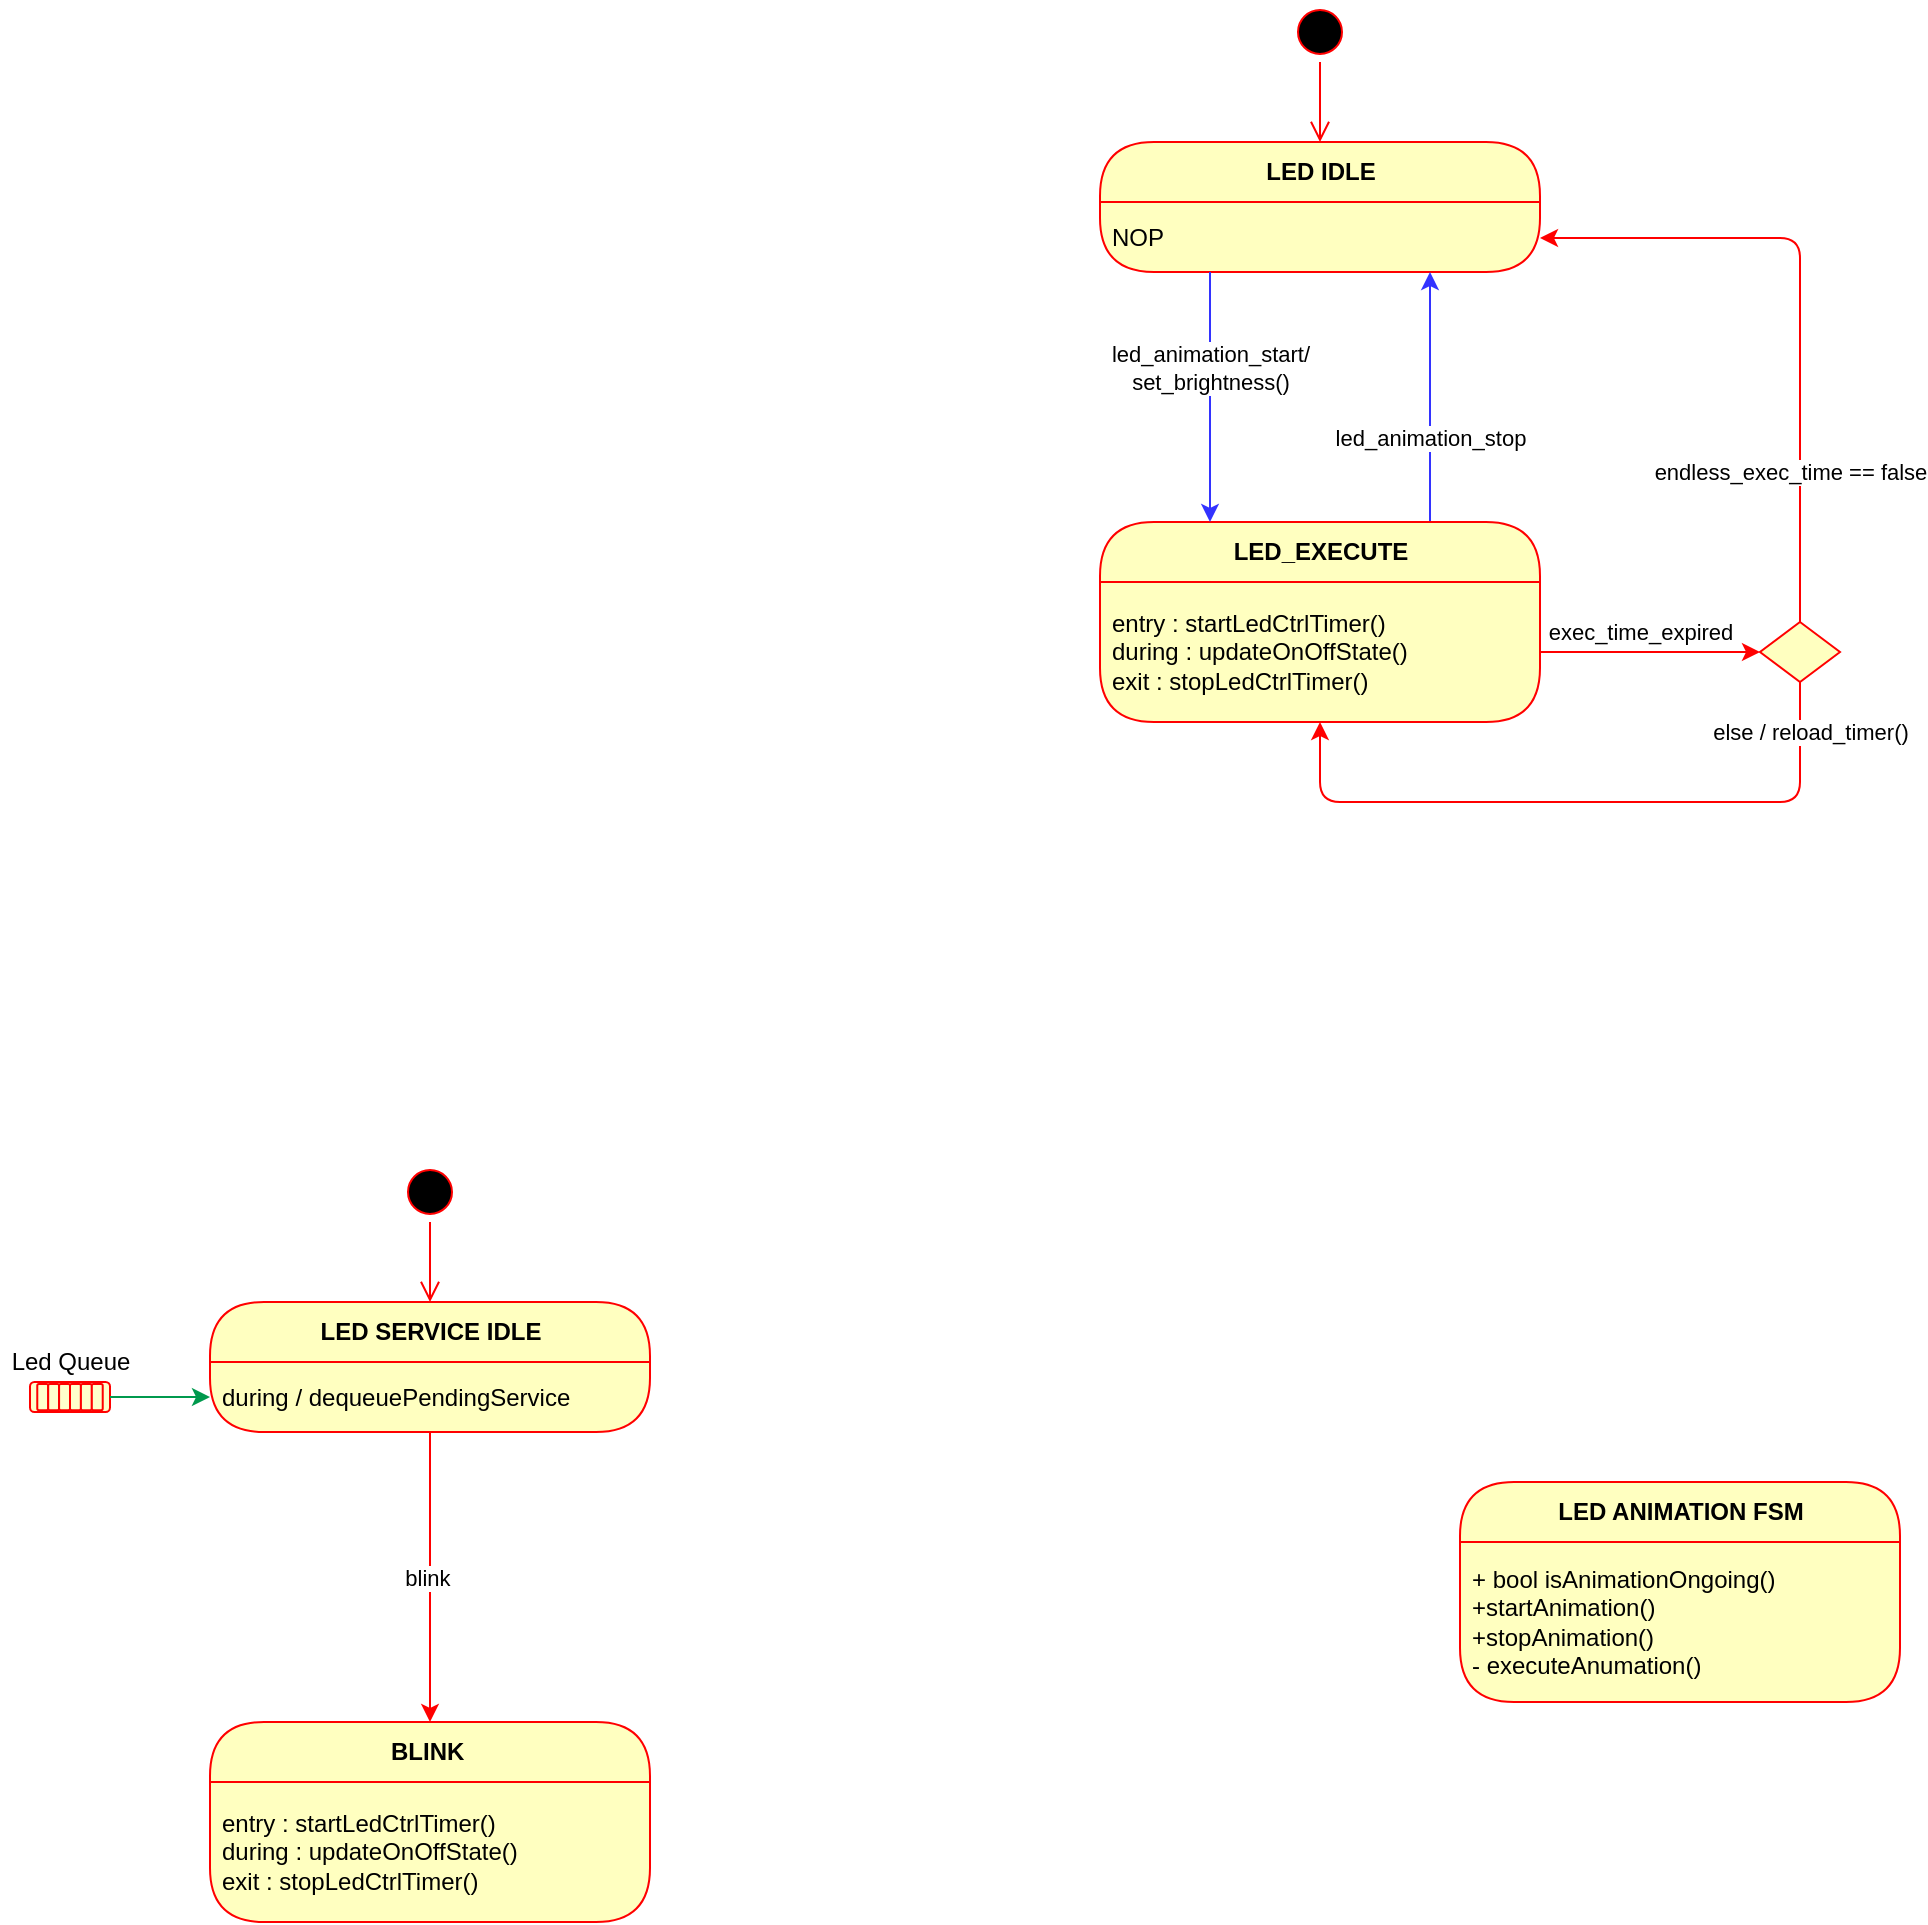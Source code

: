 <mxfile version="14.9.6" type="device"><diagram id="KKfaLZbzZCdhpIIxWDnq" name="Page-1"><mxGraphModel dx="-1801" dy="-1644" grid="1" gridSize="10" guides="1" tooltips="1" connect="1" arrows="1" fold="1" page="1" pageScale="1" pageWidth="850" pageHeight="1100" math="0" shadow="0"><root><mxCell id="0"/><mxCell id="1" parent="0"/><mxCell id="LDx-DgGgjGpuRK0wtQRX-1" value="LED IDLE" style="swimlane;html=1;fontStyle=1;align=center;verticalAlign=middle;childLayout=stackLayout;horizontal=1;startSize=30;horizontalStack=0;resizeParent=0;resizeLast=1;container=0;fontColor=#000000;collapsible=0;rounded=1;arcSize=30;strokeColor=#ff0000;fillColor=#ffffc0;swimlaneFillColor=#ffffc0;dropTarget=0;" vertex="1" parent="1"><mxGeometry x="3770" y="2370" width="220" height="65" as="geometry"/></mxCell><mxCell id="LDx-DgGgjGpuRK0wtQRX-2" value="NOP" style="text;html=1;strokeColor=none;fillColor=none;align=left;verticalAlign=middle;spacingLeft=4;spacingRight=4;whiteSpace=wrap;overflow=hidden;rotatable=0;fontColor=#000000;" vertex="1" parent="LDx-DgGgjGpuRK0wtQRX-1"><mxGeometry y="30" width="220" height="35" as="geometry"/></mxCell><mxCell id="LDx-DgGgjGpuRK0wtQRX-3" value="" style="ellipse;html=1;shape=startState;fillColor=#000000;strokeColor=#ff0000;" vertex="1" parent="1"><mxGeometry x="3865" y="2300" width="30" height="30" as="geometry"/></mxCell><mxCell id="LDx-DgGgjGpuRK0wtQRX-4" value="" style="edgeStyle=orthogonalEdgeStyle;html=1;verticalAlign=bottom;endArrow=open;endSize=8;strokeColor=#ff0000;entryX=0.5;entryY=0;entryDx=0;entryDy=0;" edge="1" parent="1" source="LDx-DgGgjGpuRK0wtQRX-3" target="LDx-DgGgjGpuRK0wtQRX-1"><mxGeometry x="3595" y="2280" as="geometry"><mxPoint x="3885" y="2330" as="targetPoint"/></mxGeometry></mxCell><mxCell id="LDx-DgGgjGpuRK0wtQRX-5" value="led_animation_stop" style="edgeStyle=orthogonalEdgeStyle;curved=1;orthogonalLoop=1;jettySize=auto;html=1;exitX=0.75;exitY=0;exitDx=0;exitDy=0;entryX=0.75;entryY=1;entryDx=0;entryDy=0;strokeColor=#3333FF;" edge="1" parent="1" source="LDx-DgGgjGpuRK0wtQRX-6" target="LDx-DgGgjGpuRK0wtQRX-2"><mxGeometry x="1995" y="430" as="geometry"><mxPoint y="20" as="offset"/></mxGeometry></mxCell><mxCell id="LDx-DgGgjGpuRK0wtQRX-6" value="LED_EXECUTE" style="swimlane;html=1;fontStyle=1;align=center;verticalAlign=middle;childLayout=stackLayout;horizontal=1;startSize=30;horizontalStack=0;resizeParent=0;resizeLast=1;container=0;fontColor=#000000;collapsible=0;rounded=1;arcSize=30;strokeColor=#ff0000;fillColor=#ffffc0;swimlaneFillColor=#ffffc0;dropTarget=0;" vertex="1" parent="1"><mxGeometry x="3770" y="2560" width="220" height="100" as="geometry"/></mxCell><mxCell id="LDx-DgGgjGpuRK0wtQRX-7" value="entry : startLedCtrlTimer()&lt;br&gt;during :&amp;nbsp;updateOnOffState()&lt;br&gt;exit : stopLedCtrlTimer()" style="text;html=1;strokeColor=none;fillColor=none;align=left;verticalAlign=middle;spacingLeft=4;spacingRight=4;whiteSpace=wrap;overflow=hidden;rotatable=0;fontColor=#000000;" vertex="1" parent="LDx-DgGgjGpuRK0wtQRX-6"><mxGeometry y="30" width="220" height="70" as="geometry"/></mxCell><mxCell id="LDx-DgGgjGpuRK0wtQRX-8" value="led_animation_start/&lt;br&gt;set_brightness()" style="edgeStyle=orthogonalEdgeStyle;rounded=1;orthogonalLoop=1;jettySize=auto;html=1;entryX=0.25;entryY=0;entryDx=0;entryDy=0;exitX=0.25;exitY=1;exitDx=0;exitDy=0;strokeColor=#3333FF;" edge="1" parent="1" source="LDx-DgGgjGpuRK0wtQRX-2" target="LDx-DgGgjGpuRK0wtQRX-6"><mxGeometry as="geometry"><mxPoint x="3825" y="2470" as="sourcePoint"/><Array as="points"/><mxPoint y="-15" as="offset"/></mxGeometry></mxCell><mxCell id="LDx-DgGgjGpuRK0wtQRX-9" value="else / reload_timer()" style="edgeStyle=orthogonalEdgeStyle;rounded=1;orthogonalLoop=1;jettySize=auto;html=1;entryX=0.5;entryY=1;entryDx=0;entryDy=0;strokeColor=#FF0000;exitX=0.5;exitY=1;exitDx=0;exitDy=0;" edge="1" parent="1" source="LDx-DgGgjGpuRK0wtQRX-11" target="LDx-DgGgjGpuRK0wtQRX-7"><mxGeometry as="geometry"><Array as="points"><mxPoint x="4120" y="2700"/><mxPoint x="3880" y="2700"/></Array><mxPoint x="125" y="15" as="offset"/></mxGeometry></mxCell><mxCell id="LDx-DgGgjGpuRK0wtQRX-10" value="endless_exec_time == false" style="edgeStyle=orthogonalEdgeStyle;rounded=1;orthogonalLoop=1;jettySize=auto;html=1;entryX=1;entryY=0.5;entryDx=0;entryDy=0;strokeColor=#FF0000;" edge="1" parent="1" source="LDx-DgGgjGpuRK0wtQRX-11" target="LDx-DgGgjGpuRK0wtQRX-2"><mxGeometry as="geometry"><Array as="points"><mxPoint x="4120" y="2418"/><mxPoint x="3990" y="2418"/></Array><mxPoint x="60" y="21" as="offset"/></mxGeometry></mxCell><mxCell id="LDx-DgGgjGpuRK0wtQRX-11" value="" style="rhombus;whiteSpace=wrap;html=1;fillColor=#ffffc0;strokeColor=#ff0000;" vertex="1" parent="1"><mxGeometry x="4100" y="2610" width="40" height="30" as="geometry"/></mxCell><mxCell id="LDx-DgGgjGpuRK0wtQRX-12" value="exec_time_expired" style="edgeStyle=orthogonalEdgeStyle;rounded=1;orthogonalLoop=1;jettySize=auto;html=1;strokeColor=#FF0000;" edge="1" parent="1" source="LDx-DgGgjGpuRK0wtQRX-7" target="LDx-DgGgjGpuRK0wtQRX-11"><mxGeometry as="geometry"><mxPoint x="-5" y="-10" as="offset"/></mxGeometry></mxCell><mxCell id="LDx-DgGgjGpuRK0wtQRX-13" value="LED ANIMATION FSM" style="swimlane;html=1;fontStyle=1;align=center;verticalAlign=middle;childLayout=stackLayout;horizontal=1;startSize=30;horizontalStack=0;resizeParent=0;resizeLast=1;container=0;fontColor=#000000;collapsible=0;rounded=1;arcSize=30;strokeColor=#ff0000;fillColor=#ffffc0;swimlaneFillColor=#ffffc0;dropTarget=0;" vertex="1" parent="1"><mxGeometry x="3950" y="3040" width="220" height="110" as="geometry"/></mxCell><mxCell id="LDx-DgGgjGpuRK0wtQRX-14" value="+ bool isAnimationOngoing()&lt;br&gt;+startAnimation()&lt;br&gt;+stopAnimation()&lt;br&gt;- executeAnumation()" style="text;html=1;strokeColor=none;fillColor=none;align=left;verticalAlign=middle;spacingLeft=4;spacingRight=4;whiteSpace=wrap;overflow=hidden;rotatable=0;fontColor=#000000;" vertex="1" parent="LDx-DgGgjGpuRK0wtQRX-13"><mxGeometry y="30" width="220" height="80" as="geometry"/></mxCell><mxCell id="LDx-DgGgjGpuRK0wtQRX-15" value="LED SERVICE IDLE" style="swimlane;html=1;fontStyle=1;align=center;verticalAlign=middle;childLayout=stackLayout;horizontal=1;startSize=30;horizontalStack=0;resizeParent=0;resizeLast=1;container=0;fontColor=#000000;collapsible=0;rounded=1;arcSize=30;strokeColor=#ff0000;fillColor=#ffffc0;swimlaneFillColor=#ffffc0;dropTarget=0;" vertex="1" parent="1"><mxGeometry x="3325" y="2950" width="220" height="65" as="geometry"/></mxCell><mxCell id="LDx-DgGgjGpuRK0wtQRX-16" value="during / dequeuePendingService" style="text;html=1;strokeColor=none;fillColor=none;align=left;verticalAlign=middle;spacingLeft=4;spacingRight=4;whiteSpace=wrap;overflow=hidden;rotatable=0;fontColor=#000000;" vertex="1" parent="LDx-DgGgjGpuRK0wtQRX-15"><mxGeometry y="30" width="220" height="35" as="geometry"/></mxCell><mxCell id="LDx-DgGgjGpuRK0wtQRX-17" value="" style="ellipse;html=1;shape=startState;fillColor=#000000;strokeColor=#ff0000;" vertex="1" parent="1"><mxGeometry x="3420" y="2880" width="30" height="30" as="geometry"/></mxCell><mxCell id="LDx-DgGgjGpuRK0wtQRX-18" value="" style="edgeStyle=orthogonalEdgeStyle;html=1;verticalAlign=bottom;endArrow=open;endSize=8;strokeColor=#ff0000;entryX=0.5;entryY=0;entryDx=0;entryDy=0;" edge="1" parent="1" source="LDx-DgGgjGpuRK0wtQRX-17" target="LDx-DgGgjGpuRK0wtQRX-15"><mxGeometry x="3150" y="2860" as="geometry"><mxPoint x="3440" y="2910" as="targetPoint"/></mxGeometry></mxCell><mxCell id="LDx-DgGgjGpuRK0wtQRX-20" value="BLINK&amp;nbsp;" style="swimlane;html=1;fontStyle=1;align=center;verticalAlign=middle;childLayout=stackLayout;horizontal=1;startSize=30;horizontalStack=0;resizeParent=0;resizeLast=1;container=0;fontColor=#000000;collapsible=0;rounded=1;arcSize=30;strokeColor=#ff0000;fillColor=#ffffc0;swimlaneFillColor=#ffffc0;dropTarget=0;" vertex="1" parent="1"><mxGeometry x="3325" y="3160" width="220" height="100" as="geometry"/></mxCell><mxCell id="LDx-DgGgjGpuRK0wtQRX-21" value="entry : startLedCtrlTimer()&lt;br&gt;during :&amp;nbsp;updateOnOffState()&lt;br&gt;exit : stopLedCtrlTimer()" style="text;html=1;strokeColor=none;fillColor=none;align=left;verticalAlign=middle;spacingLeft=4;spacingRight=4;whiteSpace=wrap;overflow=hidden;rotatable=0;fontColor=#000000;" vertex="1" parent="LDx-DgGgjGpuRK0wtQRX-20"><mxGeometry y="30" width="220" height="70" as="geometry"/></mxCell><mxCell id="LDx-DgGgjGpuRK0wtQRX-27" value="" style="group" vertex="1" connectable="0" parent="1"><mxGeometry x="3235" y="2990" width="40" height="15" as="geometry"/></mxCell><mxCell id="LDx-DgGgjGpuRK0wtQRX-28" value="" style="rounded=1;whiteSpace=wrap;html=1;strokeColor=#FF0000;fillColor=#FFFFCC;" vertex="1" parent="LDx-DgGgjGpuRK0wtQRX-27"><mxGeometry width="40.0" height="15" as="geometry"/></mxCell><mxCell id="LDx-DgGgjGpuRK0wtQRX-29" value="" style="rounded=1;whiteSpace=wrap;html=1;strokeColor=#FF0000;fillColor=#FFFFCC;" vertex="1" parent="LDx-DgGgjGpuRK0wtQRX-27"><mxGeometry x="3.636" y="0.938" width="5.455" height="13.125" as="geometry"/></mxCell><mxCell id="LDx-DgGgjGpuRK0wtQRX-30" value="" style="rounded=1;whiteSpace=wrap;html=1;strokeColor=#FF0000;fillColor=#FFFFCC;" vertex="1" parent="LDx-DgGgjGpuRK0wtQRX-27"><mxGeometry x="9.091" y="0.938" width="5.455" height="13.125" as="geometry"/></mxCell><mxCell id="LDx-DgGgjGpuRK0wtQRX-31" value="" style="rounded=1;whiteSpace=wrap;html=1;strokeColor=#FF0000;fillColor=#FFFFCC;" vertex="1" parent="LDx-DgGgjGpuRK0wtQRX-27"><mxGeometry x="14.545" y="0.938" width="5.455" height="13.125" as="geometry"/></mxCell><mxCell id="LDx-DgGgjGpuRK0wtQRX-32" value="" style="rounded=1;whiteSpace=wrap;html=1;strokeColor=#FF0000;fillColor=#FFFFCC;" vertex="1" parent="LDx-DgGgjGpuRK0wtQRX-27"><mxGeometry x="20.0" y="0.938" width="5.455" height="13.125" as="geometry"/></mxCell><mxCell id="LDx-DgGgjGpuRK0wtQRX-33" value="" style="rounded=1;whiteSpace=wrap;html=1;strokeColor=#FF0000;fillColor=#FFFFCC;" vertex="1" parent="LDx-DgGgjGpuRK0wtQRX-27"><mxGeometry x="25.455" y="0.938" width="5.455" height="13.125" as="geometry"/></mxCell><mxCell id="LDx-DgGgjGpuRK0wtQRX-34" value="" style="rounded=1;whiteSpace=wrap;html=1;strokeColor=#FF0000;fillColor=#FFFFCC;" vertex="1" parent="LDx-DgGgjGpuRK0wtQRX-27"><mxGeometry x="30.909" y="0.938" width="5.455" height="13.125" as="geometry"/></mxCell><mxCell id="LDx-DgGgjGpuRK0wtQRX-35" style="edgeStyle=orthogonalEdgeStyle;rounded=0;orthogonalLoop=1;jettySize=auto;html=1;exitX=1;exitY=0.5;exitDx=0;exitDy=0;strokeColor=#00994D;" edge="1" parent="1" source="LDx-DgGgjGpuRK0wtQRX-28" target="LDx-DgGgjGpuRK0wtQRX-16"><mxGeometry relative="1" as="geometry"/></mxCell><mxCell id="LDx-DgGgjGpuRK0wtQRX-36" value="Led Queue" style="text;html=1;align=center;verticalAlign=middle;resizable=0;points=[];autosize=1;strokeColor=none;" vertex="1" parent="1"><mxGeometry x="3220" y="2970" width="70" height="20" as="geometry"/></mxCell><mxCell id="LDx-DgGgjGpuRK0wtQRX-37" value="blink&amp;nbsp;" style="edgeStyle=orthogonalEdgeStyle;rounded=1;orthogonalLoop=1;jettySize=auto;html=1;exitDx=0;exitDy=0;entryDx=0;entryDy=0;strokeColor=#FF0000;entryX=0.5;entryY=0;" edge="1" parent="1" source="LDx-DgGgjGpuRK0wtQRX-16" target="LDx-DgGgjGpuRK0wtQRX-20"><mxGeometry relative="1" as="geometry"><Array as="points"><mxPoint x="3435" y="3110"/><mxPoint x="3435" y="3110"/></Array></mxGeometry></mxCell></root></mxGraphModel></diagram></mxfile>
